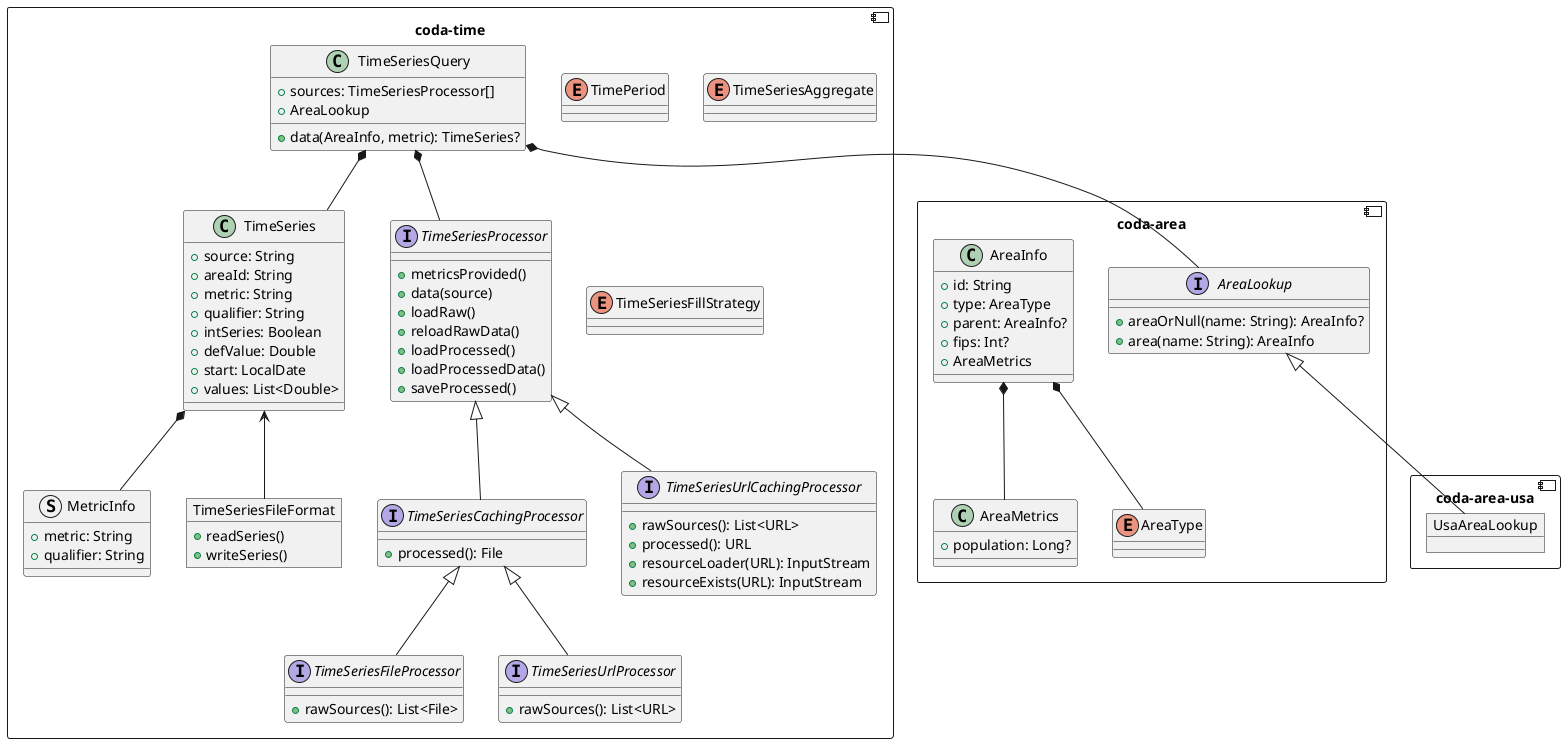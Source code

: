 @startuml
component coda-area {
  class AreaInfo
  AreaInfo : +id: String
  AreaInfo : +type: AreaType
  AreaInfo : +parent: AreaInfo?
  AreaInfo : +fips: Int?
  AreaInfo : +AreaMetrics

  class AreaMetrics
  AreaMetrics : +population: Long?

  enum AreaType

  AreaInfo *-- AreaMetrics
  AreaInfo *-- AreaType

  interface AreaLookup

  AreaLookup : +areaOrNull(name: String): AreaInfo?
  AreaLookup : +area(name: String): AreaInfo
}

component coda-area-usa {
  object UsaAreaLookup
  AreaLookup <|-- UsaAreaLookup
}

component coda-time {

  class TimeSeries
  TimeSeries : +source: String
  TimeSeries : +areaId: String
  TimeSeries : +metric: String
  TimeSeries : +qualifier: String
  TimeSeries : +intSeries: Boolean
  TimeSeries : +defValue: Double
  TimeSeries : +start: LocalDate
  TimeSeries : +values: List<Double>

  struct MetricInfo
  MetricInfo : +metric: String
  MetricInfo : +qualifier: String

  TimeSeries *-- MetricInfo

  enum TimePeriod
  enum TimeSeriesAggregate
  enum TimeSeriesFillStrategy

  interface TimeSeriesProcessor
 
  TimeSeriesProcessor : +metricsProvided()  
  TimeSeriesProcessor : +data(source)  
  TimeSeriesProcessor : +loadRaw()  
  TimeSeriesProcessor : +reloadRawData()  
  TimeSeriesProcessor : +loadProcessed()  
  TimeSeriesProcessor : +loadProcessedData()  
  TimeSeriesProcessor : +saveProcessed()  

  interface TimeSeriesCachingProcessor
  TimeSeriesCachingProcessor : +processed(): File

  interface TimeSeriesFileProcessor
  TimeSeriesFileProcessor : +rawSources(): List<File>

  interface TimeSeriesUrlProcessor
  TimeSeriesUrlProcessor : +rawSources(): List<URL>

  interface TimeSeriesUrlCachingProcessor

  TimeSeriesUrlCachingProcessor : +rawSources(): List<URL>
  TimeSeriesUrlCachingProcessor : +processed(): URL
  TimeSeriesUrlCachingProcessor : +resourceLoader(URL): InputStream
  TimeSeriesUrlCachingProcessor : +resourceExists(URL): InputStream

  TimeSeriesProcessor <|-- TimeSeriesCachingProcessor
  TimeSeriesCachingProcessor <|-- TimeSeriesFileProcessor
  TimeSeriesCachingProcessor <|-- TimeSeriesUrlProcessor
  TimeSeriesProcessor<|-- TimeSeriesUrlCachingProcessor

  object TimeSeriesFileFormat
  TimeSeriesFileFormat : +readSeries()
  TimeSeriesFileFormat : +writeSeries()

  class TimeSeriesQuery

  TimeSeriesQuery : +sources: TimeSeriesProcessor[]
  TimeSeriesQuery : +AreaLookup
  TimeSeriesQuery : +data(AreaInfo, metric): TimeSeries?

  TimeSeriesQuery *-- TimeSeriesProcessor
  TimeSeriesQuery *-- TimeSeries
  TimeSeriesQuery *-- AreaLookup

  TimeSeries <-- TimeSeriesFileFormat

}

@enduml
